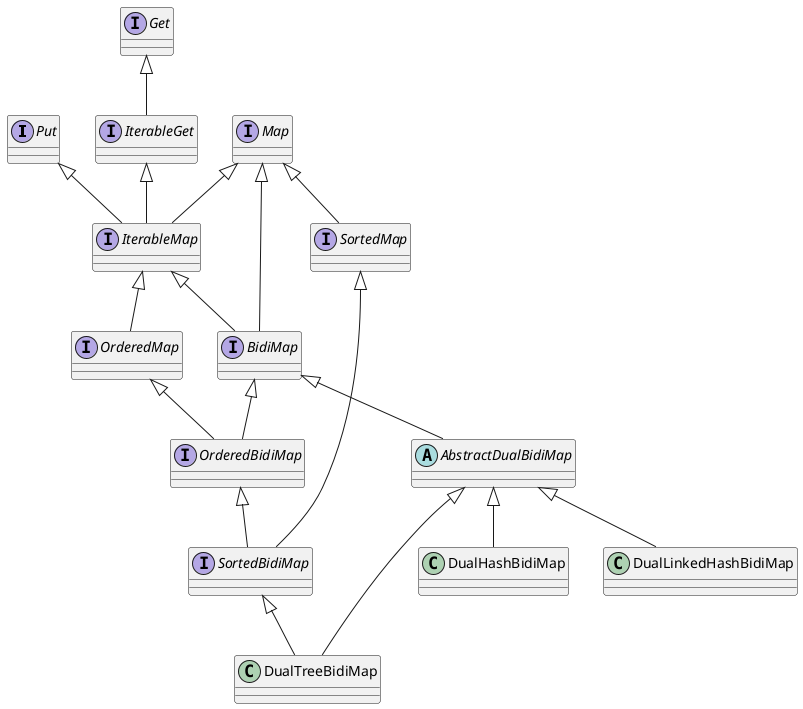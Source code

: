 @startuml

interface Put
interface Get
interface IterableGet
interface Map
interface IterableMap
interface BidiMap
abstract class AbstractDualBidiMap

interface SortedBidiMap
interface SortedMap
interface OrderedBidiMap
interface OrderedMap


Put <|-- IterableMap
Map <|-- IterableMap
IterableGet <|-- IterableMap
Get <|-- IterableGet
Map <|-- BidiMap
IterableMap <|-- BidiMap
BidiMap <|-- AbstractDualBidiMap
AbstractDualBidiMap <|-- DualHashBidiMap
AbstractDualBidiMap <|-- DualLinkedHashBidiMap
AbstractDualBidiMap <|-- DualTreeBidiMap
SortedBidiMap <|-- DualTreeBidiMap
SortedMap <|-- SortedBidiMap
BidiMap <|-- OrderedBidiMap
OrderedBidiMap <|-- SortedBidiMap
OrderedMap <|-- OrderedBidiMap
IterableMap <|-- OrderedMap
Map <|-- SortedMap




@enduml